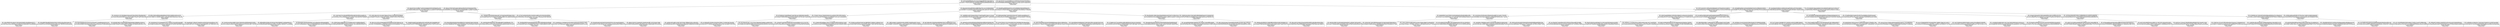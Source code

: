 digraph G{
graph [compound=true, labelloc="b"];
Nodo0[shape=none label=<<table cellspacing="0" border="0" cellborder="1"><tr><td>DPI: 30f7d2aeb64686ffa00281a79c1316c2e240afcdc9f86e88373465e3d48ecacc<br/>Correo6c0714d49a86793dbf39dd1d24b4fdc6254fff886eb13ae85e8fb6ad665115f7<br/>Password11c7747be1520048118ac2cd3fa4096b55f1ddc55a84d93b9a655e00d26ee072<br/>Nombre: Nombre26<br/>CuentaUsuario<br/></td><td>DPI: 6c8e1db240e57153c1b0e66f8f6ae23142596de63b2281be03e07f2942fb9e4c<br/>Correoeddd1ade70c75fe998d54036072655bacc3c172c49971b259645182d5c9c80e0<br/>Password18856ff8f5ee826fcdfdf86fa5aa89fb07933e4016fa21abe23214d4be559c32<br/>Nombre: Nombre53<br/>CuentaUsuario<br/></td></tr></table>
	>];
	Nodo1[shape=none label=<<table cellspacing="0" border="0" cellborder="1"><tr><td>DPI: d5ab226555da13343ffbb77312601f1526e930346c86351f497f9ae0931a7635<br/>Correo9399255aae81798c4288710bd2cfa68a6388ffc621577876afb5bb91bb600018<br/>Passwordbf2b23b3be62de4c370cde719c61ff4551b333ea1b2ed0d4d123233db7ad85d0<br/>Nombre: Nombre8<br/>CuentaUsuario<br/></td><td>DPI: 83fe2c3c7bfcb87456b2ac82e91489baaf1cff1fa494185a99a50abed340f821<br/>Correo568398e0c176778bc437f9b8a3cf91ec646e6ab5aa6b15179f40ed261ccc6892<br/>Password430639e7eb2f1cb3d89f0d7c855e4d2e8e9b40bd8fec76cabdfde27b4adafad8<br/>Nombre: Nombre17<br/>CuentaUsuario<br/></td></tr></table>
	>];
	Nodo0->Nodo1;
Nodo2[shape=none label=<<table cellspacing="0" border="0" cellborder="1"><tr><td>DPI: a5b433b37e176574955dddadce018eca2cdd7059a199366347fd6c3fde035b00<br/>Correo20a049870248a4a9abdc6f5c317f5436d44a5835dcbd19ea019368286ef18aef<br/>Passwordaccc85b4e6ac8ce300f0715c6a39dc3c7248891275bac817a9ef574eea3e19d9<br/>Nombre: Nombre2<br/>CuentaUsuario<br/></td><td>DPI: 8ff1b374b963a36f94b25a996a9b0fee2d335f1b57af46f2bec944fccee4190e<br/>Correo03243b2851812dbabb8839d640b2374b42788a8dd6cffa5be24951571b0c17d1<br/>Password27969f8472e11e8d38e71a948e7ca458b48b1ca4a8c2cb0da54e6287c8a4340c<br/>Nombre: Nombre5<br/>CuentaUsuario<br/></td></tr></table>
	>];
	Nodo1->Nodo2;
Nodo3[shape=none label=<<table cellspacing="0" border="0" cellborder="1"><tr><td>DPI: 42fc6c3f80bf0345d1ce8e2437168c6344d2528e9f4ac3b4edddbadae2d43724<br/>Correoa83bc141b1b171f4abd58b7376e1a885afd06cf63ece19be3b3ef2729e69cee1<br/>Passworde159eac9349b1bc8d35dad00316b9bde121c454f985600ff71b3eb5fd0668092<br/>Nombre: Nombre0<br/>CuentaUsuario<br/></td><td>DPI: 05841bdf65f768bc69f87f54bc85e550d32c22b5991c3301a1f9a341eb3ac79c<br/>Correoa78e6bef7b1b0ed994bfb1b8c6cb157bd5144261b066fddfba597c897f4239ff<br/>Password09cf314ea149145d0383562c648499f4fd14a4677d4f15b31e52854ee48aedf3<br/>Nombre: Nombre1<br/>CuentaUsuario<br/></td></tr></table>
	>];
	Nodo2->Nodo3;
Nodo4[shape=none label=<<table cellspacing="0" border="0" cellborder="1"><tr><td>DPI: 8f3ae42b9ab90eaa26e7d2544781ce8763aca8077443e6f903b56420622513fe<br/>Correoc46e7444bbd8467eb404a6749c3be16854f1134d5e920d37d0abdd4a2f5ebc28<br/>Password9e5e05ef08ce190acaeefb294248031e43aba6284a64da32f7ccbf044ab9e4d4<br/>Nombre: Nombre3<br/>CuentaUsuario<br/></td><td>DPI: 68b24f6579d5677e7b4330ade0bf43e66d1fbb1ff0a5200dbbd061c540eb51e3<br/>Correo9eecf4b801d8b287d3e8a74b60861abfbd6a542083cbd3bf90798b4a9cf7709a<br/>Passworddd27bc0daa97ca2b082ed2d3977ece7df30bc1db709b9abe2b8eac5902e7e225<br/>Nombre: Nombre4<br/>CuentaUsuario<br/></td></tr></table>
	>];
	Nodo2->Nodo4;
Nodo5[shape=none label=<<table cellspacing="0" border="0" cellborder="1"><tr><td>DPI: 38342695a81d733725558ababb5fa76b7e729943f712315a1ef55042a6a369ff<br/>Correo92f33b0522fa42b7999453b62b1e1691db144c62d0b16bfe0d504e9ebbb8d01c<br/>Passwordff91af13b6f28e016516e1f262d13d2881c68235473aa180e74ddccf39e6136d<br/>Nombre: Nombre6<br/>CuentaUsuario<br/></td><td>DPI: 8eeae9630467c75f05ecfe716e4dcb0a1ae44f1bd746195a28c3f91fac31138b<br/>Correo7ef255aff09ccabf7092a2e637fda2422e34ab335f8b27a4b3889801fc9c72a5<br/>Passwordf9f7ad5d11ae1317b56a8c3dc12d6a8c2fdab65f33c70a17c5bf4183922134f7<br/>Nombre: Nombre7<br/>CuentaUsuario<br/></td></tr></table>
	>];
	Nodo2->Nodo5;
Nodo6[shape=none label=<<table cellspacing="0" border="0" cellborder="1"><tr><td>DPI: 222a87e5ab51f4a71849cadf5bff0fb1f0f4b3cdddc905338003124a588e10c7<br/>Correo7e835772f4a11c78db0c650e1e2ae632c90a30cbc35f230cb8df54964ba305f0<br/>Password3e04be435363ece9ad89302acbb5114090ed7c79bd5c086e248247dd99b8e31a<br/>Nombre: Nombre11<br/>CuentaUsuario<br/></td><td>DPI: 32580170631c91bc2341ed43cf72fabcee79872d217f423b43bc6542bd9b84fd<br/>Correob7ba93f5f8747aec71b51ef5a7efdf4e84ae4708bc4b483c08d1d3d8ec698527<br/>Passworddfe697103648544742d832c8db79294fbc7124f45fd72263814c7d561c660f80<br/>Nombre: Nombre14<br/>CuentaUsuario<br/></td></tr></table>
	>];
	Nodo1->Nodo6;
Nodo7[shape=none label=<<table cellspacing="0" border="0" cellborder="1"><tr><td>DPI: 24bae93cccee28da42cdfd867452d3a700304c08a1a658665badeb6818595f54<br/>Correo0a112d2677b124e63763de24ed6814a3f92d741540be4b28575adec1ae3b0dae<br/>Password705c98df3923eb5f0b7bc9097e3c9dbbdc61f82a14242c93ac369f777d222487<br/>Nombre: Nombre9<br/>CuentaUsuario<br/></td><td>DPI: ddf99eebf9894297bdbc33031bb33a23438a259bf8e807215a89eda6d841d7ce<br/>Correo46eb16b65acd87ff43e810e7c35308a179cb10b0e77f40ed5e0a89712f758b48<br/>Password308e4065abef8786b6dc80519d30f2e12516988e57fad6ce8c3111be3099d6bb<br/>Nombre: Nombre10<br/>CuentaUsuario<br/></td></tr></table>
	>];
	Nodo6->Nodo7;
Nodo8[shape=none label=<<table cellspacing="0" border="0" cellborder="1"><tr><td>DPI: ff00adab9fe159b36f26e56944bfac7ce23741f85a0f28a72f694cbde386609b<br/>Correo500119662937061974cf267014f2c8ad38fafbd0da4447f35c4855b6088b18ac<br/>Passwordc7e62ddeddd8dacf176f49767e97f5883566f664dbb5acdbec8dc2049d87e6bf<br/>Nombre: Nombre12<br/>CuentaUsuario<br/></td><td>DPI: ed70f9e7d44e41cad0dca85dc1b1675923fd0a16439132c3d8998182f9ae9677<br/>Correo30df71d005905936ff8625f1da0047db5885b4e7926177bbb9bd839fd082a60e<br/>Password804afb58468b4454d7759bcb4d3b47ea42a3c27484228bfa4964e4282893312e<br/>Nombre: Nombre13<br/>CuentaUsuario<br/></td></tr></table>
	>];
	Nodo6->Nodo8;
Nodo9[shape=none label=<<table cellspacing="0" border="0" cellborder="1"><tr><td>DPI: d80cc1fc2c1947fe124f3360359d818dc69c993b61fa07f7b957dd66a25472e6<br/>Correof5210e5a0d4ed93fa227f29df84d6a45e780e5f531ab2f0e075640ea78f18e34<br/>Password01758149eb60b9f26eae183f92d9ae70cbcf7b2567bd19496f8a0fee778714c8<br/>Nombre: Nombre15<br/>CuentaUsuario<br/></td><td>DPI: 1b4da8905c0e0e9f714ba250d9dcac0841e4ad92d8813483192adb486bb41961<br/>Correo43fbe7e7bd0858ffdc686cff8c39c5cdca1232e5e7406974567fd90bf73c402c<br/>Passwordaea9709246137a78906c9d2536b71490de86b28ba34d1107566791e30e32236c<br/>Nombre: Nombre16<br/>CuentaUsuario<br/></td></tr></table>
	>];
	Nodo6->Nodo9;
Nodo10[shape=none label=<<table cellspacing="0" border="0" cellborder="1"><tr><td>DPI: 73fedabad1ac956f10b382618a5ec4c6f712597e9e795abc868955b9c5792942<br/>Correo11b2dd95513baca458cd4bc6959a5ebeaa97c44fdfbc55623118658bb2d46a47<br/>Password6db924a8307ae27e1530265a763245969633ddfb2a106cc96ffaa40cbdd5fa80<br/>Nombre: Nombre20<br/>CuentaUsuario<br/></td><td>DPI: 1f7700c79c2d9e0c82f1ef8a37a0a04055caeabf91c230418e63c92bc0069b6d<br/>Correo983c64de7f77a97c63d4a2cd51c515b67c713f754fb013217403e364166a3456<br/>Password0e2de00d578f54aa042f33b61c35ec7e5ffac2793a0a08d0813fa875fd940a00<br/>Nombre: Nombre23<br/>CuentaUsuario<br/></td></tr></table>
	>];
	Nodo1->Nodo10;
Nodo11[shape=none label=<<table cellspacing="0" border="0" cellborder="1"><tr><td>DPI: 883cdb19fb64e694c8ba50e50a43bff2d26761476a69a06078dede7dc9b64596<br/>Correo01555b0358e419ef5e091c2b929ad6804b9432280ee26ab3e602c8104ad26461<br/>Passwordb21b8888fdf26e67008754a2bc1e45c89483da2715aa762044b6b102368a3220<br/>Nombre: Nombre18<br/>CuentaUsuario<br/></td><td>DPI: a39e8396436b6eddf524563e27f8bc5e9ffc0e8fbb705ab6f5fdbeafb127f291<br/>Correo4027f14586617c1ad4b87de0e1a3d20fed9dad911d5e59482f781f10de1ec7a5<br/>Password6f0a1f094598c43e7ec23cb784e03a5297c502abdfc6fa1e9f396f74ca190d14<br/>Nombre: Nombre19<br/>CuentaUsuario<br/></td></tr></table>
	>];
	Nodo10->Nodo11;
Nodo12[shape=none label=<<table cellspacing="0" border="0" cellborder="1"><tr><td>DPI: 296c0fe9e29b8b50cca5ab296d2dd38afc861af5b973d9dda906428e20984a80<br/>Correo4794d98b925c3179f5298e09b8f9c8c08ec625a7d0cfae31bff5deaf23446bb8<br/>Password662d0a31abf1f222adaba8f04a759ec751b0717429d823df9dec81053f487343<br/>Nombre: Nombre21<br/>CuentaUsuario<br/></td><td>DPI: 515ab669670a1730646fbaf7d332f07583bb33c30b6cbcd01b669af67877b889<br/>Correod032e105bf6a535132cd0791b21cd07345419f5b55bcf6b44ce20ed440712e5c<br/>Passwordce720f27698cbbaf6a2108ff9d25c29d1e20e9b48920b9c492dcd6761ea16fce<br/>Nombre: Nombre22<br/>CuentaUsuario<br/></td></tr></table>
	>];
	Nodo10->Nodo12;
Nodo13[shape=none label=<<table cellspacing="0" border="0" cellborder="1"><tr><td>DPI: f38ea06b25eb057cfcfccfbad39234dc2861f67b012c30c1aeaa3d432b4d63e7<br/>Correo20caa8445655e8f7bdea45a4c2953376e54d1767c2d418210bbec88f99a29260<br/>Passwordf05516115105ec34f1b0cc7407074e549fe4d5483b06cebd4ac07ed4df1a313f<br/>Nombre: Nombre24<br/>CuentaUsuario<br/></td><td>DPI: af482e31623b1025719cda63485723dee662a9e18ff57126976333a9c5756fa8<br/>Correodf8405ca0f51cb4a8fc6b23f6a338d5cb37da0776f5da16ca18e29e9b129d788<br/>Password4b41055b0bae9c902531d05bd456b426cba0763dfdd4309ff4746740418636a4<br/>Nombre: Nombre25<br/>CuentaUsuario<br/></td></tr></table>
	>];
	Nodo10->Nodo13;
Nodo14[shape=none label=<<table cellspacing="0" border="0" cellborder="1"><tr><td>DPI: b68cec39c5cb6ab4a3fb6b09bc2ed9f8939fea763911c4212028d80920fbe82f<br/>Correo6096b5f3247e24f386c726aafa5366b32ceff7a76c5973fca6c43ed34b03c6da<br/>Password53fb21121bcddcbdcd8492bde78c5382bf2dda34001aabcb12fe7126c03a95c0<br/>Nombre: Nombre35<br/>CuentaUsuario<br/></td><td>DPI: 9b6ad80f01a698f96f3da0e8283a1a53674d4f6d8b5639d6e0fa6f8f6a891ddc<br/>Correo3c67e9073d88546a4bdeb43a14ac41c9c8a61087bd81e6e8ee947a34b9651181<br/>Passwordbb2dc76c249c8210a80cf3cc5e79749f4b48b84c78e1e0c6663b517c5d06b0be<br/>Nombre: Nombre44<br/>CuentaUsuario<br/></td></tr></table>
	>];
	Nodo0->Nodo14;
Nodo15[shape=none label=<<table cellspacing="0" border="0" cellborder="1"><tr><td>DPI: b8765d955d417f14f438f6faa83752ab57f3bc7ee7c066f56949b103becff97b<br/>Correo516728838de9790898c341f559010d91f9a8b5f697e4506ad7651f7d53345cd6<br/>Password66897344899285d8cf4dde5258f26061940393119f573fc254d8723ae803a468<br/>Nombre: Nombre29<br/>CuentaUsuario<br/></td><td>DPI: 67939a947326d1a477095481b9a0e0e1021c2c0843ba7f9d610bf0fa70ded52a<br/>Correo1cc5c5914c7756c89a0b99e02a47191e3ba866ab501a3e217ac71a3430c0c050<br/>Password7da3764ad09e0c78ca93456d4c5b9ca8368c5a87130e1356037b94aba869f447<br/>Nombre: Nombre32<br/>CuentaUsuario<br/></td></tr></table>
	>];
	Nodo14->Nodo15;
Nodo16[shape=none label=<<table cellspacing="0" border="0" cellborder="1"><tr><td>DPI: 2e2f5d04c38972a88012c464f772007879c82c75ff08e59728561cc396d14f59<br/>Correo860d5da13cb269b8514fcaa8d07fda192288da230694f8286dced5ada01b9e6d<br/>Password5e8d3056ae1804707dcd3bc2fb044626256ba5fbec16cbf86d2f4ce2505088cc<br/>Nombre: Nombre27<br/>CuentaUsuario<br/></td><td>DPI: 612c7b8810df7075853b9ec7825d7cf6c37bf30017761d5fe55368776e242fb7<br/>Correob7079b3b8d48c8eab2f21e092d4f8272059a97dccee212041ba0b8d26fc0066b<br/>Password0d162b72711465d56aede4228ed981893111d74b57f262c9fd55174f147d1944<br/>Nombre: Nombre28<br/>CuentaUsuario<br/></td></tr></table>
	>];
	Nodo15->Nodo16;
Nodo17[shape=none label=<<table cellspacing="0" border="0" cellborder="1"><tr><td>DPI: 6445339dacefd73b9777c1b7c7976e573fb43000ef755690b011e45f60435560<br/>Correo5a4aa57951052e6906a43a80502362c949685e5a5b65f45d0a0083445c7d0105<br/>Passworddfe5cd2b2c99bb205c6396f3250f97562c7bc466c84eac99d2e9a1ce285c3b5a<br/>Nombre: Nombre30<br/>CuentaUsuario<br/></td><td>DPI: c7449a45f375ca003658ccddeef8194878c3cdc3b29bdbb4116751275c32018d<br/>Correod0e12961124860e105d12ac487f4706c2245ab2d4638ad27384565e40eca1c66<br/>Password27902896c9f5a4e2cd29b6a493253369993335155333d48c360d76a5c59f00dd<br/>Nombre: Nombre31<br/>CuentaUsuario<br/></td></tr></table>
	>];
	Nodo15->Nodo17;
Nodo18[shape=none label=<<table cellspacing="0" border="0" cellborder="1"><tr><td>DPI: 2e79ed0c2df035da0f9edc17005a17d75dc6f57f010ddf51d0cd900161742469<br/>Correob92f7675c264d5faffefbdabab0357b1b39bffe22d191467a2d6c388528fbdba<br/>Password929a526a28927e59360e391ec5686668dd724d6e9360d7839d406c23ee86c570<br/>Nombre: Nombre33<br/>CuentaUsuario<br/></td><td>DPI: 39bc96a7aace3800a3d7e56437a6138b85f685072569650e71cb990cde374e35<br/>Correocd1f6afcabd5aa90327925843d569ffa7ce8573c41f0f2b2dc6ad0920c527cd7<br/>Password819a1bf61c3b29adab54cbec36293ccb8d695775980216697afa1d3fd802fbfd<br/>Nombre: Nombre34<br/>CuentaUsuario<br/></td></tr></table>
	>];
	Nodo15->Nodo18;
Nodo19[shape=none label=<<table cellspacing="0" border="0" cellborder="1"><tr><td>DPI: 7bed8f6889131f92978c8ce612f340c181305a600aeef00372eb1e3c13421aeb<br/>Correo46a0da5630389e5c8d7990fa60c986c117f63cc19657f168df075c71e8c95fad<br/>Passworde09ab9fdc2c1f3a33fedc6e1b1dbdb8168e496e982dbe5650172faf95ea04e28<br/>Nombre: Nombre38<br/>CuentaUsuario<br/></td><td>DPI: f09900e36edcf8e8272055633fc059108ea1805734a84be1eec6c0f8e6ac4721<br/>Correod694166d74ca1fbfaa066d01bba6342ba2154219266cb15d3b9dfba6460f47d2<br/>Password6ad2afcedb70e2e6d85a429d8a9f18f1aca75073914d5e28aae821751b95e4f6<br/>Nombre: Nombre41<br/>CuentaUsuario<br/></td></tr></table>
	>];
	Nodo14->Nodo19;
Nodo20[shape=none label=<<table cellspacing="0" border="0" cellborder="1"><tr><td>DPI: 730ff51bc28da9c7c1ba062f41b4c6fac1d569f93792e0b838ea39507c32aea9<br/>Correo40f3a0475f483a3638adfa5b972110a2852878532300fa91b96f092a7b0a0c9f<br/>Password96ff5721ee492b1ff7751942a1bad0b7a6480606a7fc47c2623e6192ca8d04f5<br/>Nombre: Nombre36<br/>CuentaUsuario<br/></td><td>DPI: bbd724ffa3c86b225f28d308ea9e9f60d8fc67f2db77bc3d33eb0b44b1324e27<br/>Correo7b9c355451612ac34b8437bec01db5c76303de5043b78ff31e8eed0c2f508a52<br/>Password56a32b8ca04d9178b8f50383e56d2e084c7a6a96eb3d47bb986f02d6e754ed32<br/>Nombre: Nombre37<br/>CuentaUsuario<br/></td></tr></table>
	>];
	Nodo19->Nodo20;
Nodo21[shape=none label=<<table cellspacing="0" border="0" cellborder="1"><tr><td>DPI: cfe66de0f2ea02849abc6f84deb02af5bd664965ecb5ff959a9294b9dd916e9d<br/>Correod87c1365e0cc8515e0366356ef0839e38d0ce8f1c56586d107e8dc43f2ab7333<br/>Password3eaa1f68bb330c256aa8ff8a78fe66e07f675c8e8c6ac2015dc670e859e69e15<br/>Nombre: Nombre39<br/>CuentaUsuario<br/></td><td>DPI: da748437f58de33273021392a0a986cb7e8a25580b9dfbc78d5436bead97fe51<br/>Correo8a77179e61e44222b05d177e445a3b3d37eed2776c76f58754707b31e0ff65e3<br/>Password43508dcc8b4f7e37c87233c1d1b64e3a5f087208d1bab5e1e29508ff16bd87e1<br/>Nombre: Nombre40<br/>CuentaUsuario<br/></td></tr></table>
	>];
	Nodo19->Nodo21;
Nodo22[shape=none label=<<table cellspacing="0" border="0" cellborder="1"><tr><td>DPI: e6dfc10548e3a9d3623280c5832fb49b868094aeaee1c494ee31288bfa3592aa<br/>Correo832d741d7a0a22b92d0aeef2313c302385f8657998f708041d7376017f001953<br/>Passwordca3321c7788abe421d831e5459fec7dbd20c93abc10d09c38975cbb45e70404f<br/>Nombre: Nombre42<br/>CuentaUsuario<br/></td><td>DPI: 493e43968ba81bd0efbb0d2ab5223d6502db247fd82a12b545fed7fc6d791008<br/>Correo6dd229bad27b1c7c030dfe85eaaecd21e0e05d651e22af6e0e991e0e0315a734<br/>Password2fe59c426a776a8fa37bac955283da9056519e631f8c6d343fefd35bf314196f<br/>Nombre: Nombre43<br/>CuentaUsuario<br/></td></tr></table>
	>];
	Nodo19->Nodo22;
Nodo23[shape=none label=<<table cellspacing="0" border="0" cellborder="1"><tr><td>DPI: 89aa3d6434bfe129d4b3c3be1d338a2b839818e3ce66759ed75c23008c2391a0<br/>Correo79cec9958431ceaf797aeb893deb887e97f0d4572c48e8ce24175192b2d10c65<br/>Passwordac8fecbe4022ee3a4dbf9b6f4a96b28eadb52f13cddb432cc9db99b7c21efcd0<br/>Nombre: Nombre47<br/>CuentaUsuario<br/></td><td>DPI: 7632f8474bc2e50b2e759c87c826b5a8fb409484bd0e4aa6197e29a2be97dc92<br/>Correofa9f75dd5c04621fa719d3ebfd5eca77f47e9fe8971df2a4777ba49638997e60<br/>Password76407f1ff5dc2922660d5ffdac58bf9bc350ce29f89e93d46b78af5cfdc2c2cd<br/>Nombre: Nombre50<br/>CuentaUsuario<br/></td></tr></table>
	>];
	Nodo14->Nodo23;
Nodo24[shape=none label=<<table cellspacing="0" border="0" cellborder="1"><tr><td>DPI: 04736efed11b3377b1a1b483b5c15d8f11f6d85682a673e8a242e22da0a85482<br/>Correoae08f528759b285af9496349208b9b4fb088e6eb0446b4acb8e7cae7443448d2<br/>Password2a0401a0ce3e7b47a8b41ce11e680e81ae86431245a7c1d697ddf9077b6474de<br/>Nombre: Nombre45<br/>CuentaUsuario<br/></td><td>DPI: 78d5a4e6be34b1a4a5507066d36a32f99cd39cd9b03e9aee5f24d086de05e3f9<br/>Correod20a8584b7ddf5943632fb4351da1ea947a89463d69cb65cff923fecaf48f6ea<br/>Passwordd2ea8b6bae93e636301785de74375e6c71194cdc1cde4c9eb47cdd9c907800c3<br/>Nombre: Nombre46<br/>CuentaUsuario<br/></td></tr></table>
	>];
	Nodo23->Nodo24;
Nodo25[shape=none label=<<table cellspacing="0" border="0" cellborder="1"><tr><td>DPI: 3aacc5eebf4eb5604feb7f189ef0cbe128d176d7ab47194d4cfdf9f02c8d49ef<br/>Correod3da7f854334987280f759d8ccb23b5b7a3220b82e2539e347d265d9eff41028<br/>Password7d0304fe343f1e233d54969f27fb418cf864f61953f9ce4ed922c1dc862106f0<br/>Nombre: Nombre48<br/>CuentaUsuario<br/></td><td>DPI: 49de7101bf1165ccbe27291da43b0f815d6aa88e22507bddc51abe1146b50135<br/>Correo0b260b498b85667f0bb7e9b70dd26df5d1eb5b5bb0824c97c299b8a77c7f6877<br/>Password091940cd2565f4026106104ae5dfb3bb765ecade810cd9a9d89e28e1a56dfe13<br/>Nombre: Nombre49<br/>CuentaUsuario<br/></td></tr></table>
	>];
	Nodo23->Nodo25;
Nodo26[shape=none label=<<table cellspacing="0" border="0" cellborder="1"><tr><td>DPI: 3684f4dca1681df680d43c7283800dffb36e7df84403196907db59fafd53775f<br/>Correo1f7d18895863c62e8a19af368b6a1fbead7f0c0c5874b4054c1fc5469f4f2fd6<br/>Passwordefd2f7c48b18bc645f3c7e2da14aca0e3215fd6f12e85e077efe9975a3a27c20<br/>Nombre: Nombre51<br/>CuentaUsuario<br/></td><td>DPI: bdbcc2a38321b1d69a7b78caa615660d0e44fd8201a881d8bacd40d4e79f56c4<br/>Correo6c6b36521e561736d8980c5df19f23c40cd26ec9cb80c9b82252376239bdf19c<br/>Passwordde334f52d79689559b629686234efa34edaea1367dfa7e98b1b4fb138d6997cc<br/>Nombre: Nombre52<br/>CuentaUsuario<br/></td></tr></table>
	>];
	Nodo23->Nodo26;
Nodo27[shape=none label=<<table cellspacing="0" border="0" cellborder="1"><tr><td>DPI: 5f6397146c40cb9c1758f7ba338193d826ab49c73a9363ea562d1e57190d972c<br/>Correo1cc5a66c9473a71d2bafe82057bf7e6863dacb6d21173f194a072849fe948419<br/>Passwordb5c8410e4f44adc773b998b2d30629cea74eeb1835703c22e229152497cb487a<br/>Nombre: Nombre62<br/>CuentaUsuario<br/></td><td>DPI: 44b7b6efbfb1b9848ac23e38a2d2ef6ed8dcd7b2c067c539f8db29b343669814<br/>Correo44298e46a709b25614395c103ba5c8c7f25e4b759cd0cbc62ded351024de3214<br/>Password08f5177b1267ae423888f1b43cb3bdf97e0874cd51b7fb2e70c34345ad490bd3<br/>Nombre: Nombre71<br/>CuentaUsuario<br/></td><td>DPI: 0e3a5849a4f1b50f656c41756b6fa106261eb8f7d0f3412305b7bbcbc5fe8bc2<br/>Correoa6e8c06f28e54539458233900316ebe0763845ad93a85981aa42c5919d92916d<br/>Passwordba1f9b5aeae26b878691c7e80e6897f9d2139d0a1381b3881cc7b8b45bce0da0<br/>Nombre: Nombre80<br/>CuentaUsuario<br/></td><td>DPI: ed707634d6a9b7295a1b1d4b62814425e7a66b49d50189bd220ae33196be14e8<br/>Correo46c636ad1033df3fbd839a3f7cfcc2b7d57f108223269f2134fce1c915c346c4<br/>Passwordb0330c89d2a78842dd71e587d3eebe1b53f9333f5b0181902b6622ce7de9b387<br/>Nombre: Nombre89<br/>CuentaUsuario<br/></td></tr></table>
	>];
	Nodo0->Nodo27;
Nodo28[shape=none label=<<table cellspacing="0" border="0" cellborder="1"><tr><td>DPI: 65e6bd6d6fb0474a4379d0fa67c0c3eb5328462eb02edf2a6692def80e15dd6c<br/>Correo20823b22222a40cbb94aaa3257459126fb980d8563a0a0a09591968ef7b1b194<br/>Passwordca611639c25eebb1f67a6d2c70271804119072358523acf90fbdac3e68b361cc<br/>Nombre: Nombre56<br/>CuentaUsuario<br/></td><td>DPI: 01cb445bc64c1f924bba3ed14190f1ab41081ea64f6d74a71ecb91775b40af63<br/>Correob2a8aed1d2433ce91a3196594a39f57059846268feeeeeb58973851521c32a78<br/>Password54e9fe812002cc366d12490558aa72ec9990da49470e3028182efc177adf7db1<br/>Nombre: Nombre59<br/>CuentaUsuario<br/></td></tr></table>
	>];
	Nodo27->Nodo28;
Nodo29[shape=none label=<<table cellspacing="0" border="0" cellborder="1"><tr><td>DPI: 0eb633bc33d8b5732a7d043ad6cf42dadaed5eb5711ef8c8af1756b23ac630f1<br/>Correo71023530391655758b5f2a02065699f125308c32d864a6d14528bc46829c02a8<br/>Password627576b96afd2d8b41e826e0e8d64f333f241ed7cfd015fc40b4ed1fbceaa115<br/>Nombre: Nombre54<br/>CuentaUsuario<br/></td><td>DPI: 5555fc347b677406478fb996e6ae24a3d27a07e36e35eaf24f7808eb2d0d51ac<br/>Correoc66194d78d7480c76629123c087ffb9b7cbe02f9be553b0f0c45d42b24663525<br/>Passwordbbb501c9ff56b59adbaf513388fa0bf5fe3a16333e02223a02f849551e77db04<br/>Nombre: Nombre55<br/>CuentaUsuario<br/></td></tr></table>
	>];
	Nodo28->Nodo29;
Nodo30[shape=none label=<<table cellspacing="0" border="0" cellborder="1"><tr><td>DPI: 705d2c1239662b24289f35360b78c1285437d405de7d68bd797cd3bdce85f205<br/>Correoa2716c5d13c177e4ff1bed5210eed6a7b371a888ce9448f22d19e71fc6365c93<br/>Passworda9570e1fbae117c075f6901129ce5a3471774f23ab89c0e38035404177635a89<br/>Nombre: Nombre57<br/>CuentaUsuario<br/></td><td>DPI: d647ec868a97dd78be4e0ff57266614e5dabad0e56dc47f07c241135dcdbd1de<br/>Correo1674b0644f6ba647a8bdd5ae6da4d9689fb24e019102397b7fd9ef82754ef32a<br/>Password76e9fe5d4c8f38423919699fd6ccfc8619c9b973232231a7f2bc934c00625be5<br/>Nombre: Nombre58<br/>CuentaUsuario<br/></td></tr></table>
	>];
	Nodo28->Nodo30;
Nodo31[shape=none label=<<table cellspacing="0" border="0" cellborder="1"><tr><td>DPI: 1ba54b69b1c2068d5809a75a9f787e760a60fe7802c989d923d234fe9c03a903<br/>Correof2384e9754117f368fba505307a179881e6e47943b8c903be4c0dfe249d149f3<br/>Password1cd91a56b122d048375df8c7f3994e66a87e58ea0fb2ef04a3be8869729c9c0c<br/>Nombre: Nombre60<br/>CuentaUsuario<br/></td><td>DPI: dd2991ec2853e5b2a4f2d5395eb0cd5852e5faafe95d69f64ee8480966325bee<br/>Correo7472dc4f9541b2449630412b3315bfacd761619eb728498efd7449e9d318429d<br/>Passwordb1d6984d58fe91758796449ce15773cdbc295edc136c76619ac786eb67754656<br/>Nombre: Nombre61<br/>CuentaUsuario<br/></td></tr></table>
	>];
	Nodo28->Nodo31;
Nodo32[shape=none label=<<table cellspacing="0" border="0" cellborder="1"><tr><td>DPI: eb3fa679aae8d3fbdfe6d1705990286e1dd3bcb52e1a49a4ce42a2c2ba28b79d<br/>Correoc5b72a691008e7052034fe5b1c8c9a547df839bca327740352024da83c97f391<br/>Password9bb05b1467a7e5de53e3a6e1a458ebb07601d64c4b9cc13764db0a1e0f319c3a<br/>Nombre: Nombre65<br/>CuentaUsuario<br/></td><td>DPI: 9411de6f6ca5d7f8d23af56e2eebf3dac9eb643fc568604b189b33683fe6453a<br/>Correod377b761a8a7f684568451cd841b782f8d45bdbf3f1494c9ca44a2e97210dc9f<br/>Password1059e38cc1261bd0ba536835c9ff90e9ca30371a7021aabf210809850109fd5c<br/>Nombre: Nombre68<br/>CuentaUsuario<br/></td></tr></table>
	>];
	Nodo27->Nodo32;
Nodo33[shape=none label=<<table cellspacing="0" border="0" cellborder="1"><tr><td>DPI: 3aec7d8ea3b65732e6dadbf4ac3f27f575f2f1b33a7f95eacaefdf27d5549f8e<br/>Correo9a18e18cbb3abe5c849caa4d7ad7f863f4376683d3a35b7d1de669dc17fd800e<br/>Password185e62b885ee8da544b2c62e2d24154d24b3abb3154377aa1656e9457df4a290<br/>Nombre: Nombre63<br/>CuentaUsuario<br/></td><td>DPI: 9fecd457e929c55accee084e6e4755112b5313ec9d7bb055e9a44ece316f3f74<br/>Correo2efba356f40d7eefa478aac8ff4c3160a77b059b655daed70fa8acca8bd2fd10<br/>Passworda807ae07c33db4b00451be49b864fbd9a5cd5185122da6aaf5dd0220d3bd0795<br/>Nombre: Nombre64<br/>CuentaUsuario<br/></td></tr></table>
	>];
	Nodo32->Nodo33;
Nodo34[shape=none label=<<table cellspacing="0" border="0" cellborder="1"><tr><td>DPI: aa996bab11175187f9616395ccc1539f07a44b9027406c753d7710cc6f2f7b98<br/>Correo7ceac157e0c4d148556efea786584494922114cf820ddd1748acd75f1d5f967d<br/>Passwordaa4459fc9e400cf25a45dc34c5354d42f473163a51cc90e8847ea7f6be909bf1<br/>Nombre: Nombre66<br/>CuentaUsuario<br/></td><td>DPI: fdbd232438bf281f6978fc545abc286236efc62bb343a55630eebae713826b0b<br/>Correo583a0c52c178d654004955ee2371327096fc912f81b0a92fb5ba3f5d6f8115d3<br/>Passwordc56ec4a4ecad2aeeca7834be04135856bd8a0476c29b01c99d34fef5863088b1<br/>Nombre: Nombre67<br/>CuentaUsuario<br/></td></tr></table>
	>];
	Nodo32->Nodo34;
Nodo35[shape=none label=<<table cellspacing="0" border="0" cellborder="1"><tr><td>DPI: 988b3960fe54d4f8a117a4d6d1abbd2fae11fd9545ca4beafe73a2bd7053ddbc<br/>Correo0a95c10ef8551f65a11847cb05b6d414d65df6ad0fc9abb80533e3dceef58767<br/>Password6e4420366ad704401f6eb1820fc39e131a76aa33e8460dc220169280952b7c5d<br/>Nombre: Nombre69<br/>CuentaUsuario<br/></td><td>DPI: 462f380be2c23acc9192dc04d297f2fe914f3c4d6c7807d6bfbb6d7a6f24fb6c<br/>Correo4fc230a93a1d71576be8c69c6ed399783196f6d10b1a752c774ef65bd43b891a<br/>Password406042674f7b4ccc156b53e3bcedcc67db3b69cf8a0e80ee962482fcb9981c06<br/>Nombre: Nombre70<br/>CuentaUsuario<br/></td></tr></table>
	>];
	Nodo32->Nodo35;
Nodo36[shape=none label=<<table cellspacing="0" border="0" cellborder="1"><tr><td>DPI: b240260ffd9f47cfe2bc8ec5040aa6d4b9581acf784bbad43dd498a603647c59<br/>Correo267e463ecb2cd557ff36e6f8d4cd9bb9f2d3e9d7970b0a364eeb094c7fa313be<br/>Password21564ebbb9c5eefd1597256a588dbc6d101905846ca7c32ee0199b730068d568<br/>Nombre: Nombre74<br/>CuentaUsuario<br/></td><td>DPI: e787abddfac6f3953424eed010f3c4081f78aca8068db5c42f209d824a6aa3f7<br/>Correo75cd70e747cbdf69123da67b34a237e02a97e19bf398eb9abf8c1b15916d8f43<br/>Passworde6f196f56ed975e0c0541aa959c23666c9905e27bbd285bf4208a2bb22aad0f2<br/>Nombre: Nombre77<br/>CuentaUsuario<br/></td></tr></table>
	>];
	Nodo27->Nodo36;
Nodo37[shape=none label=<<table cellspacing="0" border="0" cellborder="1"><tr><td>DPI: f3c1f775108ac3c79928dfe97697372d93db7ca31f91f20763ff6f67966d0eb7<br/>Correoa0e194f959c51af89793f815e24189cf3ec80c6736745e995fc63558d201ea4f<br/>Passworda3548f8a48911461f1d2ac7c8abd505dfb5a90e34b8f205de458f2093a72388e<br/>Nombre: Nombre72<br/>CuentaUsuario<br/></td><td>DPI: d79de702aeb6fb20548b367570248244b64a68ca2d67c80215d88dc3e66fa672<br/>Correo2adb3a52f90eafcc88939b3ed229a2c924a0097ff47a86b41f232f87067cfa27<br/>Passwordcee2fb6a08058e5c668ffc2d2d17c9db440f256829398bba92bd5b3310668fc0<br/>Nombre: Nombre73<br/>CuentaUsuario<br/></td></tr></table>
	>];
	Nodo36->Nodo37;
Nodo38[shape=none label=<<table cellspacing="0" border="0" cellborder="1"><tr><td>DPI: ef9c4666e0da7c802952792a5410720f9882d0ce8706d357d7f00ef92b17ddac<br/>Correo5f05abaa70611d73e39d6f1372113097a2374ec4ddb9513aca32385b16c7253a<br/>Password4106f7dd0a78878586fca39091023c5ef0999ea5df77216b5b69828f5732020c<br/>Nombre: Nombre75<br/>CuentaUsuario<br/></td><td>DPI: e4c41a3187ee51475bb3b13389350e4ad02d91fc49af225777667ed0bf6286c6<br/>Correo5d35feeced26a2c30cb6f598531033d8d686e8ead5d74e9e0a16d420fbe7f317<br/>Password1a47fe2be8bab131fcb9b343da68fa9ce53d5bc2f1fb49adad271e2e9bf4f0bd<br/>Nombre: Nombre76<br/>CuentaUsuario<br/></td></tr></table>
	>];
	Nodo36->Nodo38;
Nodo39[shape=none label=<<table cellspacing="0" border="0" cellborder="1"><tr><td>DPI: 9a51a767fbaf03def58b9f13405a9c83390bd1799d98917dbe9c7467142b0c75<br/>Correo4e7a1dab4df2b624c1a1121ba35f9661772a28f0f7c475c8fdf48c094702e44c<br/>Passwordef3a01422c8f36abe6fa9a386b61865706240f5e621e0d79a862ee17224736ee<br/>Nombre: Nombre78<br/>CuentaUsuario<br/></td><td>DPI: 53a5578358bcdbe76d89dfc35bdafe2c1a5ad5c1f5445cfd8ba05b79d906f0f6<br/>Correo279cce2d365715556ba5a251c06ebcb5da97de06123166ef65b19c440e1221d0<br/>Password35439556f2c995c0e3aa99eaabedb9cd1a0e6856c84a77a4b2761916bc701162<br/>Nombre: Nombre79<br/>CuentaUsuario<br/></td></tr></table>
	>];
	Nodo36->Nodo39;
Nodo40[shape=none label=<<table cellspacing="0" border="0" cellborder="1"><tr><td>DPI: f01d93cd52005a6e489d72f99026cdbd3089f2e7205b145d3ff0fe1e92c353ce<br/>Correo3c178ff13aa66b13b1c37da4d4229d759818548f589718a612b5c6e65e002017<br/>Password19499f6e879ee31841f6dd9d0f3a2a1d138971e73a89b2ed78d7cd9e1bb71ef2<br/>Nombre: Nombre83<br/>CuentaUsuario<br/></td><td>DPI: 165f76b45c96994cfd8d32d5fce71e3d88649605ccd1c21095f487ea98280f48<br/>Correo24557ef6ab52902cfc1e173c694c64b8989c99962b4d38f83e74e992f8bec26d<br/>Passwordd0cbf9caf98a5e335b79570e7810668ba197e5a03b35ee4605d66f5985f07b01<br/>Nombre: Nombre86<br/>CuentaUsuario<br/></td></tr></table>
	>];
	Nodo27->Nodo40;
Nodo41[shape=none label=<<table cellspacing="0" border="0" cellborder="1"><tr><td>DPI: c1dcad66cb923a0668c5b46215c8c77e4a7320d423b9dd19ea0c2e2091cb1414<br/>Correo47ea365b0616d0d0e1382e21e2b644bb0d2fb0cd0212f7e65ab5c251bf4d8625<br/>Passwordafb8f538013da35d354c0cc9d6054d5b1f2012b91a808eb8045871a321a79d86<br/>Nombre: Nombre81<br/>CuentaUsuario<br/></td><td>DPI: 9f72b30cdd23cca89d0001e651b3c00c74ecd3959b5efd958852a92a4e8e0534<br/>Correoe3ae27f08715e3c271f692ca94d02c9d1b92ac4a21220a62693a6088ad4e9c2c<br/>Password46143745b75eb2e3dd6d43d4122ca91302522e00a335b63ec845f06936d779c6<br/>Nombre: Nombre82<br/>CuentaUsuario<br/></td></tr></table>
	>];
	Nodo40->Nodo41;
Nodo42[shape=none label=<<table cellspacing="0" border="0" cellborder="1"><tr><td>DPI: e20d3720a7a6c6db3ae1b92f893fdf255abffc679ca394327ab9da04ff8873b9<br/>Correodb5fbf3ea83aa8e07ba0d760394a4d12d6175bf1ba0a038d471da67dd067eb1e<br/>Password372cfe40b100d0af622410aef72b14164fd32069f359ca8895779705143e3c3b<br/>Nombre: Nombre84<br/>CuentaUsuario<br/></td><td>DPI: 6297bebca089381e640d492c8e8ea13ffff0cf3af7bb0a6ec38a4b38c6f97c26<br/>Correo41070de5df8008606b11d8fe56eb3f0b89d555187e1fd022f091c38ad61fda26<br/>Passwordcf3a37d5c0839f55d239df3ac85b23f888411041756afa0baa4a1e4f8113047b<br/>Nombre: Nombre85<br/>CuentaUsuario<br/></td></tr></table>
	>];
	Nodo40->Nodo42;
Nodo43[shape=none label=<<table cellspacing="0" border="0" cellborder="1"><tr><td>DPI: e5fc57921fb108bdf056a55a12c9fb8172c71af9222f1b71d516cdcd51024f32<br/>Correo9791bc02b2ad133aebc773bb8879a20f48227eecc627d3ddf40b2433509002b4<br/>Password53dda169c4aedbbfbd976a37937eebda03abfa0211ecfef5ff3bbbc83160c76c<br/>Nombre: Nombre87<br/>CuentaUsuario<br/></td><td>DPI: ebc6307aa7110544a1d71fd63d8b3bbf91c89d65d967df47e26aa29dc7e194e7<br/>Correodc035f27cfaa4f11f9dedc286ee7eda28fb31638db31ad8e1cc5f7715c1db8fc<br/>Password5594590a5f1d3ef355118814c077d7249d4374dfdabc3568e802ea92a404e885<br/>Nombre: Nombre88<br/>CuentaUsuario<br/></td></tr></table>
	>];
	Nodo40->Nodo43;
Nodo44[shape=none label=<<table cellspacing="0" border="0" cellborder="1"><tr><td>DPI: b576b8ddb3c16e7195b42067f10c8d5c9f45ccad94b935c107e12186aa62ae15<br/>Correo0eb77c7be5abec5dab74dbaf0635c50ddffef940ded8d0969cf32055e80be28d<br/>Passwordece25e5fcb1416dd50d232effac4f53486029162d218473490a1e1168dd3e35f<br/>Nombre: Nombre92<br/>CuentaUsuario<br/></td><td>DPI: ad7b8b414ed8c3cad09b3f97c597d92ce554c17aa8d161e04cf65a49e626e397<br/>Correo525beefd08ab890234c93f5222117016cdc0917805734ec9f4bb2bc8fdd2f9d0<br/>Password92c82654cce11fbd59ef9e06d9c8663fa1581f960c264e145d48fb9ea379bcce<br/>Nombre: Nombre95<br/>CuentaUsuario<br/></td></tr></table>
	>];
	Nodo27->Nodo44;
Nodo45[shape=none label=<<table cellspacing="0" border="0" cellborder="1"><tr><td>DPI: 9700687cb117be7ca9273ff22d4c8bca933a532ab1e2ec7752509c6ba95261d5<br/>Correo8c04161f752ec91b5723018c0ccf12d062bc16e8db50bfdcccf9680791287caa<br/>Passwordefb71e738bd8dc4449a3490cdcf81d2e7454ff486ee8778702892d25b620a49d<br/>Nombre: Nombre90<br/>CuentaUsuario<br/></td><td>DPI: 101d803fbcc2f2011b30331b8a3765bd8ca0d2bb9b6c2e128e2a094f7a5113f4<br/>Correoe8539e1d540f69df53ee38d0b1ab7d7fb562d6bac62f6e1f263a5fd6be2563d6<br/>Password73206faa224212d7d84b7b040308adbfd97886fab038a3b32404cfcf244b6b7f<br/>Nombre: Nombre91<br/>CuentaUsuario<br/></td></tr></table>
	>];
	Nodo44->Nodo45;
Nodo46[shape=none label=<<table cellspacing="0" border="0" cellborder="1"><tr><td>DPI: 6ed1b0d4a985e854ff610ad7d8e325e5f8811e538d78ee11f27e40f4f4b3613f<br/>Correof46e627eab481b46741796131b8eeb45dc8ebe639c23db0b585309b55decf528<br/>Passwordbe57cd05d4c19d95c76771fab45d3c0cb3c2da9ebf6c918bd2721b14a77e6a35<br/>Nombre: Nombre93<br/>CuentaUsuario<br/></td><td>DPI: 2d63ed68dd1db938c95314683b015635d96ad1e9600b3c6fb06dfac5ce41dc87<br/>Correo4e0b0e5b53652a57aa763a3eaf952d66a88b8fe6ef40ee44c64b9b94f657c77a<br/>Passworddda636aab4fdff9cf05795e3b301ca18adf7292dc3bd91cd0f7d75d15d9baef2<br/>Nombre: Nombre94<br/>CuentaUsuario<br/></td></tr></table>
	>];
	Nodo44->Nodo46;
Nodo47[shape=none label=<<table cellspacing="0" border="0" cellborder="1"><tr><td>DPI: 65c6f786ffd035d852e99cfe1ba1034de81863eb440e598ab395c443f8c41c84<br/>Correoca421455267270508bfe1f5defc9bbd3cfa4928d550517d3dd3f7b0ef0247980<br/>Password6002485442fe8f2f97ec8f9819e9c3ea9d487884cff073a140b3b19a713cee0b<br/>Nombre: Nombre96<br/>CuentaUsuario<br/></td><td>DPI: 3167116923fdf8466081984d5c3e685a57350cfb12c2cacef35c05ff8a6c0dde<br/>Correof302c70168712abb97d45c6672d7f4d9aca0046b09acf7811ccc877b0c25899d<br/>Password6b2d8e92df7ec28ccf3671759c2e9e8f9e1d62f87bbf0eb633df5ab2ceb99fc6<br/>Nombre: Nombre97<br/>CuentaUsuario<br/></td><td>DPI: 990dba40fc7b1fcb84411564d4f1fb33a2681a93c51c62d23da66af3996c6e4c<br/>Correo01150bc22ae479782de4fb0095595a95a41673459f40b1c54a81907ba28036c2<br/>Passwordde5b0da993c83df507ccdc5ed558db74d18a3767040b92944b6b034a4f855b2f<br/>Nombre: Nombre98<br/>CuentaUsuario<br/></td><td>DPI: be18f94d8cc21a7d8ac961e2714624334e5792494d33c3c7e459607baca86e66<br/>Correoc5091bfcd33b709199a7d110dcbded496c618fe972e15ee6b32a61fd31c02814<br/>Password41d4bc1b111fa1b250005fdf22549d35f5ab6b6a594aa36d6c18a54dd8459b8b<br/>Nombre: Nombre99<br/>CuentaUsuario<br/></td></tr></table>
	>];
	Nodo44->Nodo47;
}